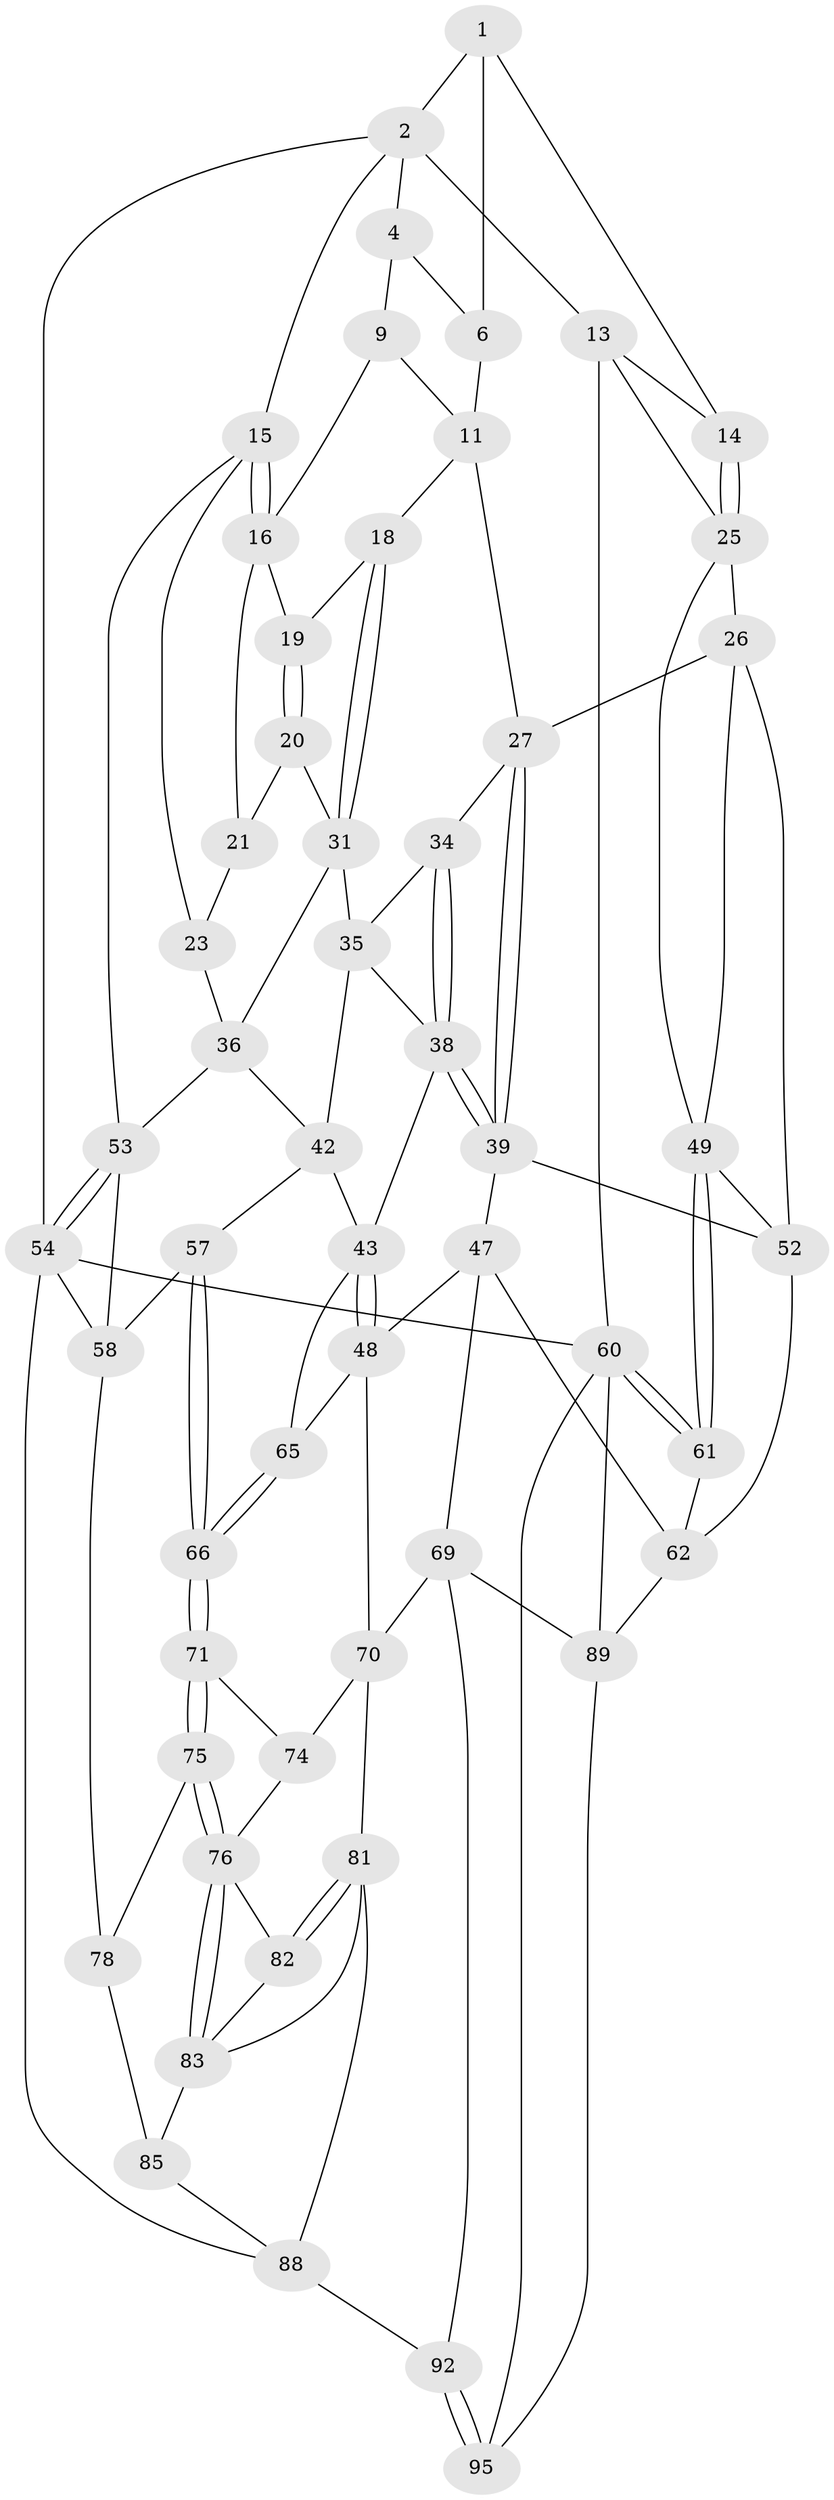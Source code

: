 // original degree distribution, {3: 0.031578947368421054, 4: 0.2736842105263158, 6: 0.2631578947368421, 5: 0.43157894736842106}
// Generated by graph-tools (version 1.1) at 2025/42/03/06/25 10:42:34]
// undirected, 54 vertices, 117 edges
graph export_dot {
graph [start="1"]
  node [color=gray90,style=filled];
  1 [pos="+0.6562376255542636+0",super="+7"];
  2 [pos="+0.7931052358462926+0",super="+3"];
  4 [pos="+0.251647871245431+0",super="+5"];
  6 [pos="+0.5628808199344169+0",super="+8"];
  9 [pos="+0.43171824342844006+0.08783420803139226",super="+10"];
  11 [pos="+0.5206100268271806+0.1943595408632161",super="+12"];
  13 [pos="+0.8251392758324017+0.1420638222032498",super="+29"];
  14 [pos="+0.8219868788339337+0.1579685181889399"];
  15 [pos="+0+0",super="+24"];
  16 [pos="+0.10972163007484194+0.11376049990876998",super="+17"];
  18 [pos="+0.4101594798284097+0.215382007775516"];
  19 [pos="+0.2534178047167805+0.14725517357810003"];
  20 [pos="+0.22411882624887183+0.2551016913084335",super="+33"];
  21 [pos="+0.12130900763899378+0.14100813972242954",super="+22"];
  23 [pos="+0.12418048765008571+0.28517832594164255"];
  25 [pos="+0.8417616140471216+0.2915212459362507",super="+30"];
  26 [pos="+0.8295416079048382+0.3049116505043254",super="+51"];
  27 [pos="+0.8035971882484082+0.31752889574662296",super="+28"];
  31 [pos="+0.3466774769245989+0.30508364464160603",super="+32"];
  34 [pos="+0.5228204624764371+0.31343241783073333"];
  35 [pos="+0.4571688034571806+0.3639262906197289",super="+41"];
  36 [pos="+0.25753940040546797+0.38139404191857396",super="+37"];
  38 [pos="+0.563647987484728+0.387198631013241",super="+40"];
  39 [pos="+0.7202440293309056+0.4194704136294183",super="+46"];
  42 [pos="+0.3168615285133773+0.46444531469861416",super="+45"];
  43 [pos="+0.5262565711292251+0.5966402052509421",super="+44"];
  47 [pos="+0.6547811208569102+0.6216729243768169",super="+63"];
  48 [pos="+0.6174108702256785+0.6284009724156167",super="+67"];
  49 [pos="+1+0.5789053274042267",super="+50"];
  52 [pos="+0.87130695792309+0.5611515631868049",super="+59"];
  53 [pos="+0+0.5781234563747066",super="+56"];
  54 [pos="+0+1",super="+55"];
  57 [pos="+0.2618144235283891+0.6693439625462366"];
  58 [pos="+0.17223315780430926+0.6846403505607223",super="+80"];
  60 [pos="+1+1",super="+94"];
  61 [pos="+1+0.9925894685314022"];
  62 [pos="+0.8349190324610687+0.7663996148522259",super="+64"];
  65 [pos="+0.43076704764305174+0.7061490608573653",super="+68"];
  66 [pos="+0.34415927133300744+0.7599030558057168"];
  69 [pos="+0.6244112961931026+0.8867583685386765",super="+91"];
  70 [pos="+0.5544687556994609+0.858524372208755",super="+73"];
  71 [pos="+0.3458467131389266+0.7649848577514635",super="+72"];
  74 [pos="+0.46601864587933245+0.7993573654533125"];
  75 [pos="+0.3460166363442516+0.7680092039897993"];
  76 [pos="+0.3511328974771571+0.7775793172534998",super="+77"];
  78 [pos="+0.32861595054727544+0.7881515918051001",super="+79"];
  81 [pos="+0.48453055858140626+0.9131815847519023",super="+86"];
  82 [pos="+0.4453392060420961+0.8577651755273762"];
  83 [pos="+0.3625750910443001+0.8586262267731951",super="+84"];
  85 [pos="+0.29585521768417816+0.8874772101003673",super="+87"];
  88 [pos="+0.3998311297216144+1",super="+93"];
  89 [pos="+0.7808187406581809+0.9087140270888702",super="+90"];
  92 [pos="+0.49061033437007995+1"];
  95 [pos="+0.7129978465478498+1"];
  1 -- 2;
  1 -- 14;
  1 -- 6;
  2 -- 13 [weight=2];
  2 -- 4;
  2 -- 54;
  2 -- 15;
  4 -- 9 [weight=2];
  4 -- 6;
  6 -- 11;
  9 -- 16;
  9 -- 11;
  11 -- 27;
  11 -- 18;
  13 -- 14;
  13 -- 25;
  13 -- 60;
  14 -- 25;
  14 -- 25;
  15 -- 16;
  15 -- 16;
  15 -- 23;
  15 -- 53;
  16 -- 21;
  16 -- 19;
  18 -- 19;
  18 -- 31;
  18 -- 31;
  19 -- 20;
  19 -- 20;
  20 -- 21 [weight=2];
  20 -- 31;
  21 -- 23;
  23 -- 36;
  25 -- 26;
  25 -- 49;
  26 -- 27;
  26 -- 49;
  26 -- 52;
  27 -- 39;
  27 -- 39;
  27 -- 34;
  31 -- 35;
  31 -- 36;
  34 -- 35;
  34 -- 38;
  34 -- 38;
  35 -- 42;
  35 -- 38;
  36 -- 42;
  36 -- 53;
  38 -- 39;
  38 -- 39;
  38 -- 43;
  39 -- 52;
  39 -- 47;
  42 -- 57;
  42 -- 43;
  43 -- 48;
  43 -- 48;
  43 -- 65;
  47 -- 48;
  47 -- 69;
  47 -- 62;
  48 -- 70;
  48 -- 65;
  49 -- 61;
  49 -- 61;
  49 -- 52;
  52 -- 62;
  53 -- 54;
  53 -- 54;
  53 -- 58;
  54 -- 60;
  54 -- 58;
  54 -- 88;
  57 -- 58;
  57 -- 66;
  57 -- 66;
  58 -- 78;
  60 -- 61;
  60 -- 61;
  60 -- 89;
  60 -- 95;
  61 -- 62;
  62 -- 89;
  65 -- 66;
  65 -- 66;
  66 -- 71;
  66 -- 71;
  69 -- 70;
  69 -- 92;
  69 -- 89;
  70 -- 81;
  70 -- 74;
  71 -- 75;
  71 -- 75;
  71 -- 74;
  74 -- 76;
  75 -- 76;
  75 -- 76;
  75 -- 78;
  76 -- 83;
  76 -- 83;
  76 -- 82;
  78 -- 85 [weight=2];
  81 -- 82;
  81 -- 82;
  81 -- 88;
  81 -- 83;
  82 -- 83;
  83 -- 85;
  85 -- 88;
  88 -- 92;
  89 -- 95;
  92 -- 95;
  92 -- 95;
}

